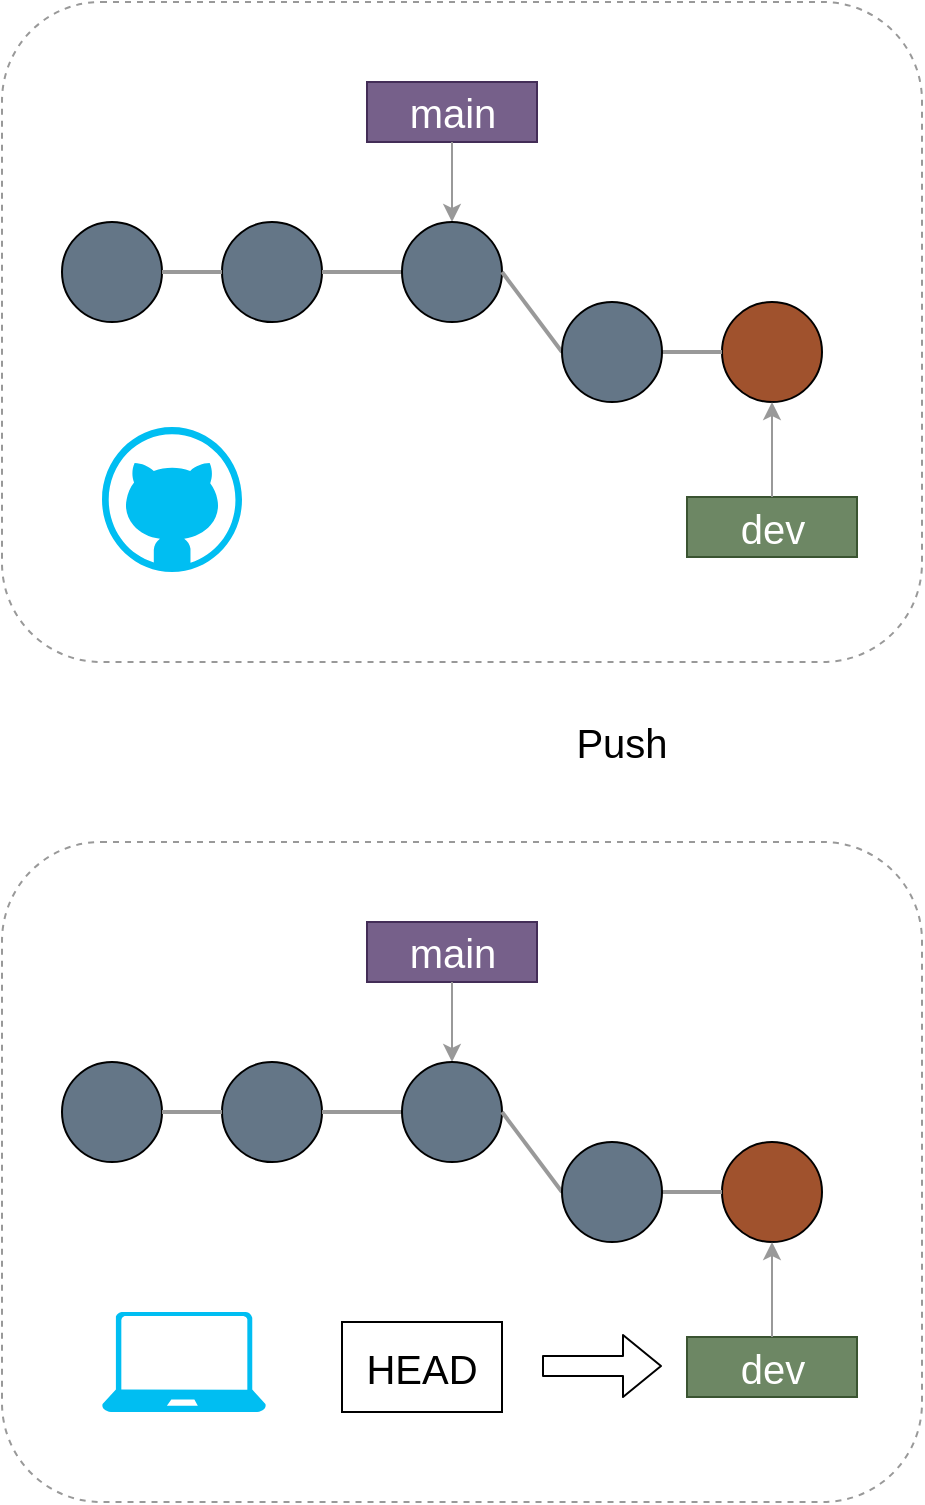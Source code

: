 <mxfile>
    <diagram id="DNvJzXeUTAswC8QwegvA" name="Page-1">
        <mxGraphModel dx="1315" dy="1734" grid="1" gridSize="10" guides="1" tooltips="1" connect="1" arrows="1" fold="1" page="1" pageScale="1" pageWidth="850" pageHeight="1100" math="0" shadow="0">
            <root>
                <mxCell id="0"/>
                <mxCell id="1" parent="0"/>
                <mxCell id="2" value="" style="ellipse;whiteSpace=wrap;html=1;aspect=fixed;fillColor=#647687;fontColor=#ffffff;strokeColor=#000000;" parent="1" vertex="1">
                    <mxGeometry x="270" y="360" width="50" height="50" as="geometry"/>
                </mxCell>
                <mxCell id="3" value="" style="ellipse;whiteSpace=wrap;html=1;aspect=fixed;fillColor=#647687;fontColor=#ffffff;strokeColor=#000000;" parent="1" vertex="1">
                    <mxGeometry x="350" y="360" width="50" height="50" as="geometry"/>
                </mxCell>
                <mxCell id="4" value="" style="ellipse;whiteSpace=wrap;html=1;aspect=fixed;fontColor=#ffffff;strokeColor=#000000;fillColor=#A0522D;" parent="1" vertex="1">
                    <mxGeometry x="600" y="400" width="50" height="50" as="geometry"/>
                </mxCell>
                <mxCell id="5" value="" style="endArrow=none;html=1;entryX=0;entryY=0.5;entryDx=0;entryDy=0;exitX=1;exitY=0.5;exitDx=0;exitDy=0;strokeColor=#999999;strokeWidth=2;" parent="1" source="2" target="3" edge="1">
                    <mxGeometry width="50" height="50" relative="1" as="geometry">
                        <mxPoint x="120" y="490" as="sourcePoint"/>
                        <mxPoint x="170" y="440" as="targetPoint"/>
                    </mxGeometry>
                </mxCell>
                <mxCell id="6" value="" style="endArrow=none;html=1;entryX=0;entryY=0.5;entryDx=0;entryDy=0;exitX=1;exitY=0.5;exitDx=0;exitDy=0;strokeColor=#999999;strokeWidth=2;" parent="1" source="3" target="14" edge="1">
                    <mxGeometry width="50" height="50" relative="1" as="geometry">
                        <mxPoint x="120" y="490" as="sourcePoint"/>
                        <mxPoint x="170" y="440" as="targetPoint"/>
                    </mxGeometry>
                </mxCell>
                <mxCell id="7" value="" style="verticalLabelPosition=bottom;html=1;verticalAlign=top;align=center;strokeColor=none;fillColor=#00BEF2;shape=mxgraph.azure.laptop;pointerEvents=1;fontSize=15;" parent="1" vertex="1">
                    <mxGeometry x="290" y="485" width="82" height="50" as="geometry"/>
                </mxCell>
                <mxCell id="10" value="main" style="rounded=1;whiteSpace=wrap;html=1;fillColor=#76608a;strokeColor=#432D57;fontColor=#ffffff;fontSize=20;arcSize=0;" parent="1" vertex="1">
                    <mxGeometry x="422.5" y="290" width="85" height="30" as="geometry"/>
                </mxCell>
                <mxCell id="11" value="" style="endArrow=classic;html=1;fontSize=20;exitX=0.5;exitY=1;exitDx=0;exitDy=0;entryX=0.5;entryY=0;entryDx=0;entryDy=0;strokeColor=#999999;" parent="1" source="10" edge="1">
                    <mxGeometry width="50" height="50" relative="1" as="geometry">
                        <mxPoint x="430" y="350" as="sourcePoint"/>
                        <mxPoint x="465" y="360" as="targetPoint"/>
                    </mxGeometry>
                </mxCell>
                <mxCell id="12" value="" style="rounded=1;whiteSpace=wrap;html=1;fontSize=16;strokeColor=#999999;dashed=1;fillColor=none;" parent="1" vertex="1">
                    <mxGeometry x="240" y="250" width="460" height="330" as="geometry"/>
                </mxCell>
                <mxCell id="14" value="" style="ellipse;whiteSpace=wrap;html=1;aspect=fixed;fillColor=#647687;fontColor=#ffffff;strokeColor=#000000;" parent="1" vertex="1">
                    <mxGeometry x="440" y="360" width="50" height="50" as="geometry"/>
                </mxCell>
                <mxCell id="15" value="" style="endArrow=none;html=1;entryX=1;entryY=0.5;entryDx=0;entryDy=0;exitX=0;exitY=0.5;exitDx=0;exitDy=0;strokeColor=#999999;strokeWidth=2;" parent="1" source="4" edge="1">
                    <mxGeometry width="50" height="50" relative="1" as="geometry">
                        <mxPoint x="800" y="620" as="sourcePoint"/>
                        <mxPoint x="540" y="425" as="targetPoint"/>
                    </mxGeometry>
                </mxCell>
                <mxCell id="18" value="dev" style="rounded=1;whiteSpace=wrap;html=1;fillColor=#6d8764;strokeColor=#3A5431;fontColor=#ffffff;fontSize=20;arcSize=0;" parent="1" vertex="1">
                    <mxGeometry x="582.5" y="497.5" width="85" height="30" as="geometry"/>
                </mxCell>
                <mxCell id="19" value="" style="endArrow=classic;html=1;fontSize=20;exitX=0.5;exitY=0;exitDx=0;exitDy=0;strokeColor=#999999;entryX=0.5;entryY=1;entryDx=0;entryDy=0;" parent="1" source="18" target="4" edge="1">
                    <mxGeometry width="50" height="50" relative="1" as="geometry">
                        <mxPoint x="690" y="440" as="sourcePoint"/>
                        <mxPoint x="625" y="470" as="targetPoint"/>
                    </mxGeometry>
                </mxCell>
                <mxCell id="20" value="HEAD" style="rounded=0;whiteSpace=wrap;html=1;fontSize=20;fillColor=none;" parent="1" vertex="1">
                    <mxGeometry x="410" y="490" width="80" height="45" as="geometry"/>
                </mxCell>
                <mxCell id="21" value="" style="shape=flexArrow;endArrow=classic;html=1;fontSize=20;" parent="1" edge="1">
                    <mxGeometry width="50" height="50" relative="1" as="geometry">
                        <mxPoint x="510" y="512" as="sourcePoint"/>
                        <mxPoint x="570" y="512" as="targetPoint"/>
                    </mxGeometry>
                </mxCell>
                <mxCell id="22" value="" style="endArrow=none;html=1;entryX=0;entryY=0.5;entryDx=0;entryDy=0;exitX=1;exitY=0.5;exitDx=0;exitDy=0;strokeColor=#999999;strokeWidth=2;" edge="1" parent="1" target="24" source="14">
                    <mxGeometry width="50" height="50" relative="1" as="geometry">
                        <mxPoint x="507.5" y="345" as="sourcePoint"/>
                        <mxPoint x="327.5" y="400" as="targetPoint"/>
                    </mxGeometry>
                </mxCell>
                <mxCell id="24" value="" style="ellipse;whiteSpace=wrap;html=1;aspect=fixed;fillColor=#647687;fontColor=#ffffff;strokeColor=#000000;" vertex="1" parent="1">
                    <mxGeometry x="520" y="400" width="50" height="50" as="geometry"/>
                </mxCell>
                <mxCell id="50" value="" style="ellipse;whiteSpace=wrap;html=1;aspect=fixed;fillColor=#647687;fontColor=#ffffff;strokeColor=#000000;" vertex="1" parent="1">
                    <mxGeometry x="270" y="-60" width="50" height="50" as="geometry"/>
                </mxCell>
                <mxCell id="51" value="" style="ellipse;whiteSpace=wrap;html=1;aspect=fixed;fillColor=#647687;fontColor=#ffffff;strokeColor=#000000;" vertex="1" parent="1">
                    <mxGeometry x="350" y="-60" width="50" height="50" as="geometry"/>
                </mxCell>
                <mxCell id="52" value="" style="ellipse;whiteSpace=wrap;html=1;aspect=fixed;fontColor=#ffffff;strokeColor=#000000;fillColor=#A0522D;" vertex="1" parent="1">
                    <mxGeometry x="600" y="-20" width="50" height="50" as="geometry"/>
                </mxCell>
                <mxCell id="53" value="" style="endArrow=none;html=1;entryX=0;entryY=0.5;entryDx=0;entryDy=0;exitX=1;exitY=0.5;exitDx=0;exitDy=0;strokeColor=#999999;strokeWidth=2;" edge="1" parent="1" source="50" target="51">
                    <mxGeometry width="50" height="50" relative="1" as="geometry">
                        <mxPoint x="120" y="70" as="sourcePoint"/>
                        <mxPoint x="170" y="20" as="targetPoint"/>
                    </mxGeometry>
                </mxCell>
                <mxCell id="54" value="" style="endArrow=none;html=1;entryX=0;entryY=0.5;entryDx=0;entryDy=0;exitX=1;exitY=0.5;exitDx=0;exitDy=0;strokeColor=#999999;strokeWidth=2;" edge="1" parent="1" source="51" target="59">
                    <mxGeometry width="50" height="50" relative="1" as="geometry">
                        <mxPoint x="120" y="70" as="sourcePoint"/>
                        <mxPoint x="170" y="20" as="targetPoint"/>
                    </mxGeometry>
                </mxCell>
                <mxCell id="56" value="main" style="rounded=1;whiteSpace=wrap;html=1;fillColor=#76608a;strokeColor=#432D57;fontColor=#ffffff;fontSize=20;arcSize=0;" vertex="1" parent="1">
                    <mxGeometry x="422.5" y="-130" width="85" height="30" as="geometry"/>
                </mxCell>
                <mxCell id="57" value="" style="endArrow=classic;html=1;fontSize=20;exitX=0.5;exitY=1;exitDx=0;exitDy=0;entryX=0.5;entryY=0;entryDx=0;entryDy=0;strokeColor=#999999;" edge="1" parent="1" source="56">
                    <mxGeometry width="50" height="50" relative="1" as="geometry">
                        <mxPoint x="430" y="-70" as="sourcePoint"/>
                        <mxPoint x="465" y="-60" as="targetPoint"/>
                    </mxGeometry>
                </mxCell>
                <mxCell id="58" value="" style="rounded=1;whiteSpace=wrap;html=1;fontSize=16;strokeColor=#999999;dashed=1;fillColor=none;" vertex="1" parent="1">
                    <mxGeometry x="240" y="-170" width="460" height="330" as="geometry"/>
                </mxCell>
                <mxCell id="59" value="" style="ellipse;whiteSpace=wrap;html=1;aspect=fixed;fillColor=#647687;fontColor=#ffffff;strokeColor=#000000;" vertex="1" parent="1">
                    <mxGeometry x="440" y="-60" width="50" height="50" as="geometry"/>
                </mxCell>
                <mxCell id="60" value="" style="endArrow=none;html=1;entryX=1;entryY=0.5;entryDx=0;entryDy=0;exitX=0;exitY=0.5;exitDx=0;exitDy=0;strokeColor=#999999;strokeWidth=2;" edge="1" parent="1" source="52">
                    <mxGeometry width="50" height="50" relative="1" as="geometry">
                        <mxPoint x="800" y="200" as="sourcePoint"/>
                        <mxPoint x="540" y="5" as="targetPoint"/>
                    </mxGeometry>
                </mxCell>
                <mxCell id="61" value="dev" style="rounded=1;whiteSpace=wrap;html=1;fillColor=#6d8764;strokeColor=#3A5431;fontColor=#ffffff;fontSize=20;arcSize=0;" vertex="1" parent="1">
                    <mxGeometry x="582.5" y="77.5" width="85" height="30" as="geometry"/>
                </mxCell>
                <mxCell id="62" value="" style="endArrow=classic;html=1;fontSize=20;exitX=0.5;exitY=0;exitDx=0;exitDy=0;strokeColor=#999999;entryX=0.5;entryY=1;entryDx=0;entryDy=0;" edge="1" parent="1" source="61" target="52">
                    <mxGeometry width="50" height="50" relative="1" as="geometry">
                        <mxPoint x="690" y="20" as="sourcePoint"/>
                        <mxPoint x="625" y="50" as="targetPoint"/>
                    </mxGeometry>
                </mxCell>
                <mxCell id="65" value="" style="endArrow=none;html=1;entryX=0;entryY=0.5;entryDx=0;entryDy=0;exitX=1;exitY=0.5;exitDx=0;exitDy=0;strokeColor=#999999;strokeWidth=2;" edge="1" parent="1" source="59" target="66">
                    <mxGeometry width="50" height="50" relative="1" as="geometry">
                        <mxPoint x="507.5" y="-75" as="sourcePoint"/>
                        <mxPoint x="327.5" y="-20" as="targetPoint"/>
                    </mxGeometry>
                </mxCell>
                <mxCell id="66" value="" style="ellipse;whiteSpace=wrap;html=1;aspect=fixed;fillColor=#647687;fontColor=#ffffff;strokeColor=#000000;" vertex="1" parent="1">
                    <mxGeometry x="520" y="-20" width="50" height="50" as="geometry"/>
                </mxCell>
                <mxCell id="67" value="" style="shape=flexArrow;endArrow=classic;html=1;fontSize=20;fontColor=none;strokeColor=#FFFFFF;endWidth=60;endSize=10.93;width=34;" edge="1" parent="1">
                    <mxGeometry width="50" height="50" relative="1" as="geometry">
                        <mxPoint x="460" y="220" as="sourcePoint"/>
                        <mxPoint x="460" y="170" as="targetPoint"/>
                    </mxGeometry>
                </mxCell>
                <mxCell id="68" value="Push" style="text;html=1;strokeColor=none;fillColor=none;align=center;verticalAlign=middle;whiteSpace=wrap;rounded=0;fontSize=20;" vertex="1" parent="1">
                    <mxGeometry x="530" y="190" width="40" height="20" as="geometry"/>
                </mxCell>
                <mxCell id="73" value="" style="verticalLabelPosition=bottom;html=1;verticalAlign=top;align=center;strokeColor=none;fillColor=#00BEF2;shape=mxgraph.azure.github_code;pointerEvents=1;fontSize=20;fontColor=#f0f0f0;" vertex="1" parent="1">
                    <mxGeometry x="290" y="42.5" width="70" height="72.5" as="geometry"/>
                </mxCell>
            </root>
        </mxGraphModel>
    </diagram>
</mxfile>